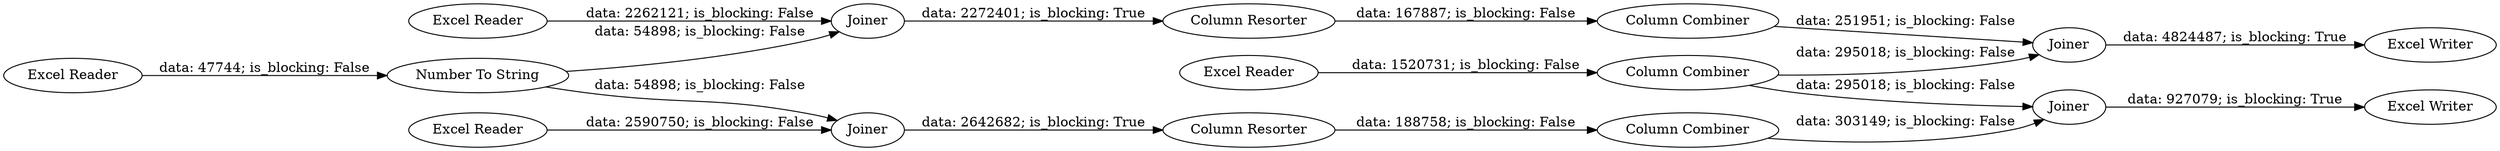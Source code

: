 digraph {
	"-2939808951997335327_3" [label="Excel Reader"]
	"-2939808951997335327_13" [label="Column Combiner"]
	"-2939808951997335327_2" [label="Excel Reader"]
	"-2939808951997335327_5" [label="Number To String"]
	"-2939808951997335327_12" [label=Joiner]
	"-2939808951997335327_10" [label="Excel Writer"]
	"-2939808951997335327_8" [label="Column Combiner"]
	"-2939808951997335327_11" [label="Excel Reader"]
	"-2939808951997335327_4" [label=Joiner]
	"-2939808951997335327_7" [label="Column Combiner"]
	"-2939808951997335327_9" [label=Joiner]
	"-2939808951997335327_17" [label="Column Resorter"]
	"-2939808951997335327_15" [label="Excel Writer"]
	"-2939808951997335327_16" [label="Excel Reader"]
	"-2939808951997335327_14" [label=Joiner]
	"-2939808951997335327_6" [label="Column Resorter"]
	"-2939808951997335327_12" -> "-2939808951997335327_17" [label="data: 2272401; is_blocking: True"]
	"-2939808951997335327_13" -> "-2939808951997335327_14" [label="data: 251951; is_blocking: False"]
	"-2939808951997335327_4" -> "-2939808951997335327_6" [label="data: 2642682; is_blocking: True"]
	"-2939808951997335327_5" -> "-2939808951997335327_4" [label="data: 54898; is_blocking: False"]
	"-2939808951997335327_11" -> "-2939808951997335327_12" [label="data: 2262121; is_blocking: False"]
	"-2939808951997335327_3" -> "-2939808951997335327_5" [label="data: 47744; is_blocking: False"]
	"-2939808951997335327_5" -> "-2939808951997335327_12" [label="data: 54898; is_blocking: False"]
	"-2939808951997335327_6" -> "-2939808951997335327_7" [label="data: 188758; is_blocking: False"]
	"-2939808951997335327_9" -> "-2939808951997335327_10" [label="data: 927079; is_blocking: True"]
	"-2939808951997335327_8" -> "-2939808951997335327_9" [label="data: 295018; is_blocking: False"]
	"-2939808951997335327_2" -> "-2939808951997335327_4" [label="data: 2590750; is_blocking: False"]
	"-2939808951997335327_14" -> "-2939808951997335327_15" [label="data: 4824487; is_blocking: True"]
	"-2939808951997335327_16" -> "-2939808951997335327_8" [label="data: 1520731; is_blocking: False"]
	"-2939808951997335327_7" -> "-2939808951997335327_9" [label="data: 303149; is_blocking: False"]
	"-2939808951997335327_17" -> "-2939808951997335327_13" [label="data: 167887; is_blocking: False"]
	"-2939808951997335327_8" -> "-2939808951997335327_14" [label="data: 295018; is_blocking: False"]
	rankdir=LR
}
